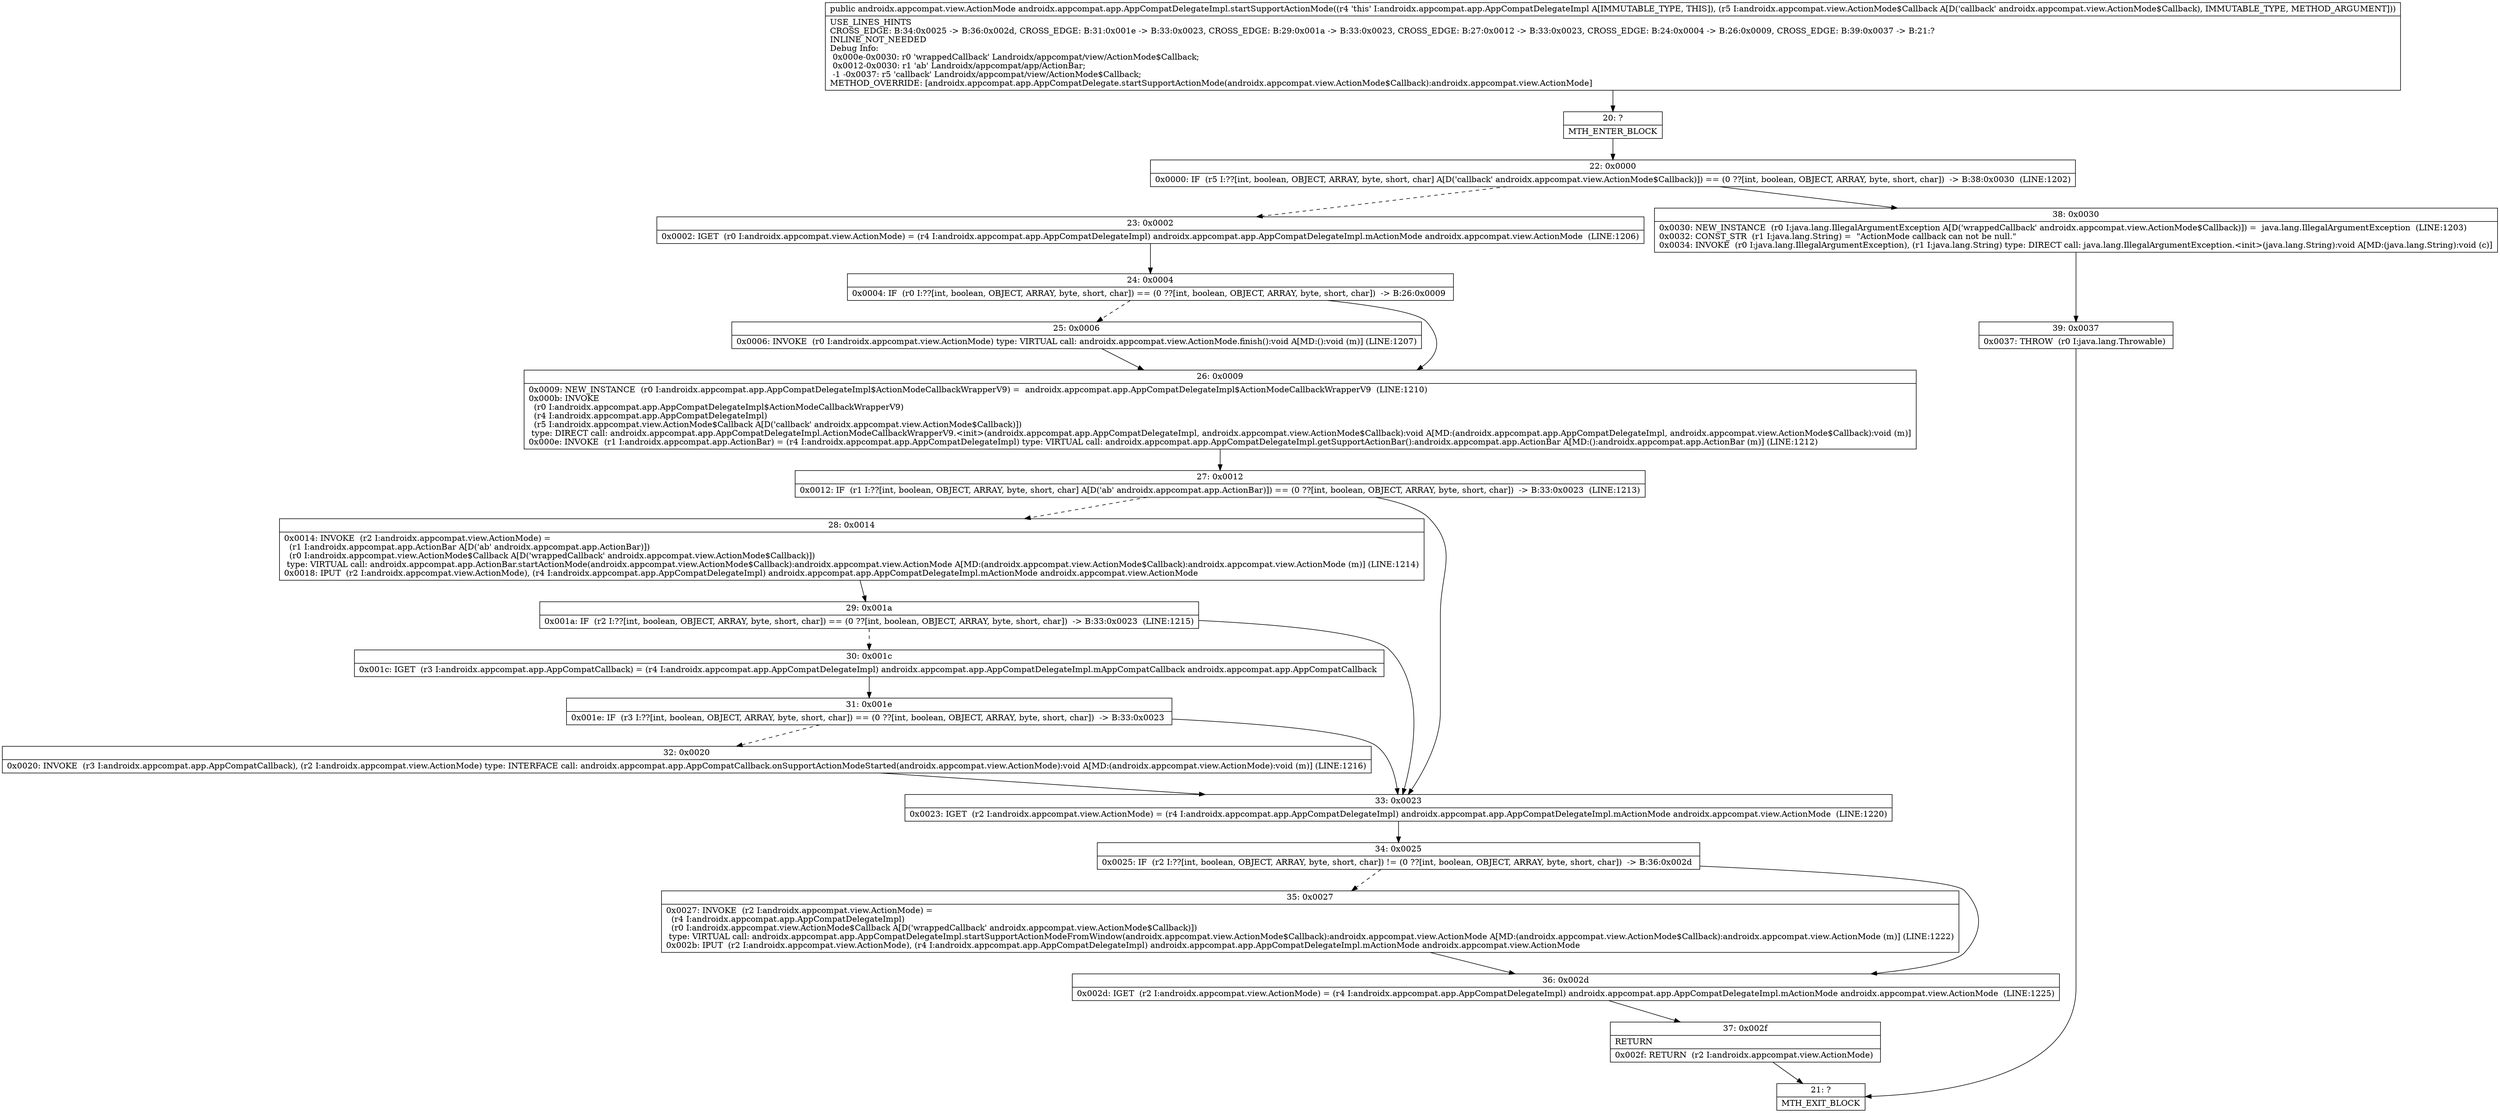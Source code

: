 digraph "CFG forandroidx.appcompat.app.AppCompatDelegateImpl.startSupportActionMode(Landroidx\/appcompat\/view\/ActionMode$Callback;)Landroidx\/appcompat\/view\/ActionMode;" {
Node_20 [shape=record,label="{20\:\ ?|MTH_ENTER_BLOCK\l}"];
Node_22 [shape=record,label="{22\:\ 0x0000|0x0000: IF  (r5 I:??[int, boolean, OBJECT, ARRAY, byte, short, char] A[D('callback' androidx.appcompat.view.ActionMode$Callback)]) == (0 ??[int, boolean, OBJECT, ARRAY, byte, short, char])  \-\> B:38:0x0030  (LINE:1202)\l}"];
Node_23 [shape=record,label="{23\:\ 0x0002|0x0002: IGET  (r0 I:androidx.appcompat.view.ActionMode) = (r4 I:androidx.appcompat.app.AppCompatDelegateImpl) androidx.appcompat.app.AppCompatDelegateImpl.mActionMode androidx.appcompat.view.ActionMode  (LINE:1206)\l}"];
Node_24 [shape=record,label="{24\:\ 0x0004|0x0004: IF  (r0 I:??[int, boolean, OBJECT, ARRAY, byte, short, char]) == (0 ??[int, boolean, OBJECT, ARRAY, byte, short, char])  \-\> B:26:0x0009 \l}"];
Node_25 [shape=record,label="{25\:\ 0x0006|0x0006: INVOKE  (r0 I:androidx.appcompat.view.ActionMode) type: VIRTUAL call: androidx.appcompat.view.ActionMode.finish():void A[MD:():void (m)] (LINE:1207)\l}"];
Node_26 [shape=record,label="{26\:\ 0x0009|0x0009: NEW_INSTANCE  (r0 I:androidx.appcompat.app.AppCompatDelegateImpl$ActionModeCallbackWrapperV9) =  androidx.appcompat.app.AppCompatDelegateImpl$ActionModeCallbackWrapperV9  (LINE:1210)\l0x000b: INVOKE  \l  (r0 I:androidx.appcompat.app.AppCompatDelegateImpl$ActionModeCallbackWrapperV9)\l  (r4 I:androidx.appcompat.app.AppCompatDelegateImpl)\l  (r5 I:androidx.appcompat.view.ActionMode$Callback A[D('callback' androidx.appcompat.view.ActionMode$Callback)])\l type: DIRECT call: androidx.appcompat.app.AppCompatDelegateImpl.ActionModeCallbackWrapperV9.\<init\>(androidx.appcompat.app.AppCompatDelegateImpl, androidx.appcompat.view.ActionMode$Callback):void A[MD:(androidx.appcompat.app.AppCompatDelegateImpl, androidx.appcompat.view.ActionMode$Callback):void (m)]\l0x000e: INVOKE  (r1 I:androidx.appcompat.app.ActionBar) = (r4 I:androidx.appcompat.app.AppCompatDelegateImpl) type: VIRTUAL call: androidx.appcompat.app.AppCompatDelegateImpl.getSupportActionBar():androidx.appcompat.app.ActionBar A[MD:():androidx.appcompat.app.ActionBar (m)] (LINE:1212)\l}"];
Node_27 [shape=record,label="{27\:\ 0x0012|0x0012: IF  (r1 I:??[int, boolean, OBJECT, ARRAY, byte, short, char] A[D('ab' androidx.appcompat.app.ActionBar)]) == (0 ??[int, boolean, OBJECT, ARRAY, byte, short, char])  \-\> B:33:0x0023  (LINE:1213)\l}"];
Node_28 [shape=record,label="{28\:\ 0x0014|0x0014: INVOKE  (r2 I:androidx.appcompat.view.ActionMode) = \l  (r1 I:androidx.appcompat.app.ActionBar A[D('ab' androidx.appcompat.app.ActionBar)])\l  (r0 I:androidx.appcompat.view.ActionMode$Callback A[D('wrappedCallback' androidx.appcompat.view.ActionMode$Callback)])\l type: VIRTUAL call: androidx.appcompat.app.ActionBar.startActionMode(androidx.appcompat.view.ActionMode$Callback):androidx.appcompat.view.ActionMode A[MD:(androidx.appcompat.view.ActionMode$Callback):androidx.appcompat.view.ActionMode (m)] (LINE:1214)\l0x0018: IPUT  (r2 I:androidx.appcompat.view.ActionMode), (r4 I:androidx.appcompat.app.AppCompatDelegateImpl) androidx.appcompat.app.AppCompatDelegateImpl.mActionMode androidx.appcompat.view.ActionMode \l}"];
Node_29 [shape=record,label="{29\:\ 0x001a|0x001a: IF  (r2 I:??[int, boolean, OBJECT, ARRAY, byte, short, char]) == (0 ??[int, boolean, OBJECT, ARRAY, byte, short, char])  \-\> B:33:0x0023  (LINE:1215)\l}"];
Node_30 [shape=record,label="{30\:\ 0x001c|0x001c: IGET  (r3 I:androidx.appcompat.app.AppCompatCallback) = (r4 I:androidx.appcompat.app.AppCompatDelegateImpl) androidx.appcompat.app.AppCompatDelegateImpl.mAppCompatCallback androidx.appcompat.app.AppCompatCallback \l}"];
Node_31 [shape=record,label="{31\:\ 0x001e|0x001e: IF  (r3 I:??[int, boolean, OBJECT, ARRAY, byte, short, char]) == (0 ??[int, boolean, OBJECT, ARRAY, byte, short, char])  \-\> B:33:0x0023 \l}"];
Node_32 [shape=record,label="{32\:\ 0x0020|0x0020: INVOKE  (r3 I:androidx.appcompat.app.AppCompatCallback), (r2 I:androidx.appcompat.view.ActionMode) type: INTERFACE call: androidx.appcompat.app.AppCompatCallback.onSupportActionModeStarted(androidx.appcompat.view.ActionMode):void A[MD:(androidx.appcompat.view.ActionMode):void (m)] (LINE:1216)\l}"];
Node_33 [shape=record,label="{33\:\ 0x0023|0x0023: IGET  (r2 I:androidx.appcompat.view.ActionMode) = (r4 I:androidx.appcompat.app.AppCompatDelegateImpl) androidx.appcompat.app.AppCompatDelegateImpl.mActionMode androidx.appcompat.view.ActionMode  (LINE:1220)\l}"];
Node_34 [shape=record,label="{34\:\ 0x0025|0x0025: IF  (r2 I:??[int, boolean, OBJECT, ARRAY, byte, short, char]) != (0 ??[int, boolean, OBJECT, ARRAY, byte, short, char])  \-\> B:36:0x002d \l}"];
Node_35 [shape=record,label="{35\:\ 0x0027|0x0027: INVOKE  (r2 I:androidx.appcompat.view.ActionMode) = \l  (r4 I:androidx.appcompat.app.AppCompatDelegateImpl)\l  (r0 I:androidx.appcompat.view.ActionMode$Callback A[D('wrappedCallback' androidx.appcompat.view.ActionMode$Callback)])\l type: VIRTUAL call: androidx.appcompat.app.AppCompatDelegateImpl.startSupportActionModeFromWindow(androidx.appcompat.view.ActionMode$Callback):androidx.appcompat.view.ActionMode A[MD:(androidx.appcompat.view.ActionMode$Callback):androidx.appcompat.view.ActionMode (m)] (LINE:1222)\l0x002b: IPUT  (r2 I:androidx.appcompat.view.ActionMode), (r4 I:androidx.appcompat.app.AppCompatDelegateImpl) androidx.appcompat.app.AppCompatDelegateImpl.mActionMode androidx.appcompat.view.ActionMode \l}"];
Node_36 [shape=record,label="{36\:\ 0x002d|0x002d: IGET  (r2 I:androidx.appcompat.view.ActionMode) = (r4 I:androidx.appcompat.app.AppCompatDelegateImpl) androidx.appcompat.app.AppCompatDelegateImpl.mActionMode androidx.appcompat.view.ActionMode  (LINE:1225)\l}"];
Node_37 [shape=record,label="{37\:\ 0x002f|RETURN\l|0x002f: RETURN  (r2 I:androidx.appcompat.view.ActionMode) \l}"];
Node_21 [shape=record,label="{21\:\ ?|MTH_EXIT_BLOCK\l}"];
Node_38 [shape=record,label="{38\:\ 0x0030|0x0030: NEW_INSTANCE  (r0 I:java.lang.IllegalArgumentException A[D('wrappedCallback' androidx.appcompat.view.ActionMode$Callback)]) =  java.lang.IllegalArgumentException  (LINE:1203)\l0x0032: CONST_STR  (r1 I:java.lang.String) =  \"ActionMode callback can not be null.\" \l0x0034: INVOKE  (r0 I:java.lang.IllegalArgumentException), (r1 I:java.lang.String) type: DIRECT call: java.lang.IllegalArgumentException.\<init\>(java.lang.String):void A[MD:(java.lang.String):void (c)]\l}"];
Node_39 [shape=record,label="{39\:\ 0x0037|0x0037: THROW  (r0 I:java.lang.Throwable) \l}"];
MethodNode[shape=record,label="{public androidx.appcompat.view.ActionMode androidx.appcompat.app.AppCompatDelegateImpl.startSupportActionMode((r4 'this' I:androidx.appcompat.app.AppCompatDelegateImpl A[IMMUTABLE_TYPE, THIS]), (r5 I:androidx.appcompat.view.ActionMode$Callback A[D('callback' androidx.appcompat.view.ActionMode$Callback), IMMUTABLE_TYPE, METHOD_ARGUMENT]))  | USE_LINES_HINTS\lCROSS_EDGE: B:34:0x0025 \-\> B:36:0x002d, CROSS_EDGE: B:31:0x001e \-\> B:33:0x0023, CROSS_EDGE: B:29:0x001a \-\> B:33:0x0023, CROSS_EDGE: B:27:0x0012 \-\> B:33:0x0023, CROSS_EDGE: B:24:0x0004 \-\> B:26:0x0009, CROSS_EDGE: B:39:0x0037 \-\> B:21:?\lINLINE_NOT_NEEDED\lDebug Info:\l  0x000e\-0x0030: r0 'wrappedCallback' Landroidx\/appcompat\/view\/ActionMode$Callback;\l  0x0012\-0x0030: r1 'ab' Landroidx\/appcompat\/app\/ActionBar;\l  \-1 \-0x0037: r5 'callback' Landroidx\/appcompat\/view\/ActionMode$Callback;\lMETHOD_OVERRIDE: [androidx.appcompat.app.AppCompatDelegate.startSupportActionMode(androidx.appcompat.view.ActionMode$Callback):androidx.appcompat.view.ActionMode]\l}"];
MethodNode -> Node_20;Node_20 -> Node_22;
Node_22 -> Node_23[style=dashed];
Node_22 -> Node_38;
Node_23 -> Node_24;
Node_24 -> Node_25[style=dashed];
Node_24 -> Node_26;
Node_25 -> Node_26;
Node_26 -> Node_27;
Node_27 -> Node_28[style=dashed];
Node_27 -> Node_33;
Node_28 -> Node_29;
Node_29 -> Node_30[style=dashed];
Node_29 -> Node_33;
Node_30 -> Node_31;
Node_31 -> Node_32[style=dashed];
Node_31 -> Node_33;
Node_32 -> Node_33;
Node_33 -> Node_34;
Node_34 -> Node_35[style=dashed];
Node_34 -> Node_36;
Node_35 -> Node_36;
Node_36 -> Node_37;
Node_37 -> Node_21;
Node_38 -> Node_39;
Node_39 -> Node_21;
}


